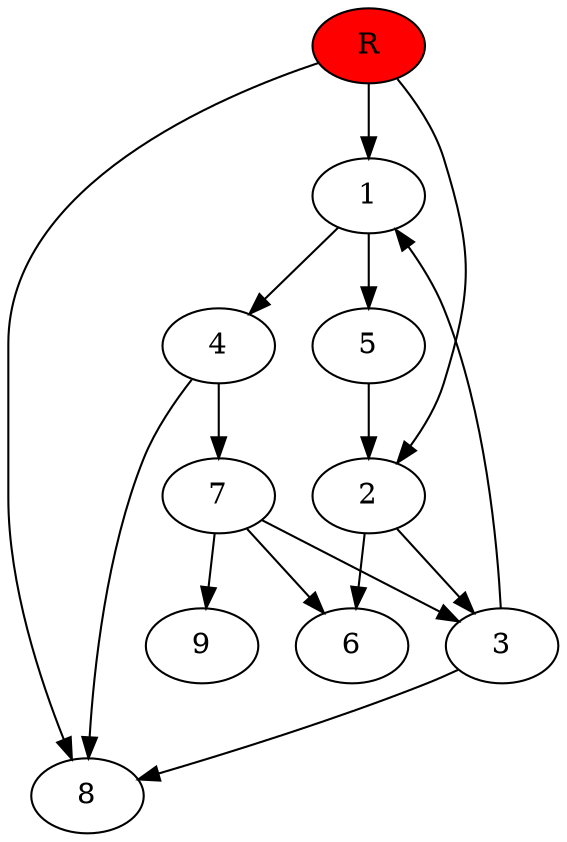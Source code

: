 digraph prb21272 {
	1
	2
	3
	4
	5
	6
	7
	8
	R [fillcolor="#ff0000" style=filled]
	1 -> 4
	1 -> 5
	2 -> 3
	2 -> 6
	3 -> 1
	3 -> 8
	4 -> 7
	4 -> 8
	5 -> 2
	7 -> 3
	7 -> 6
	7 -> 9
	R -> 1
	R -> 2
	R -> 8
}
